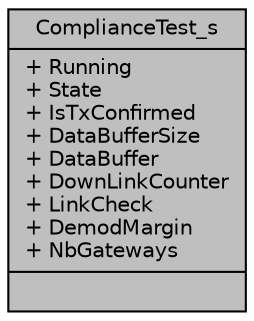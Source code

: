 digraph "ComplianceTest_s"
{
  edge [fontname="Helvetica",fontsize="10",labelfontname="Helvetica",labelfontsize="10"];
  node [fontname="Helvetica",fontsize="10",shape=record];
  Node1 [label="{ComplianceTest_s\n|+ Running\l+ State\l+ IsTxConfirmed\l+ DataBufferSize\l+ DataBuffer\l+ DownLinkCounter\l+ LinkCheck\l+ DemodMargin\l+ NbGateways\l|}",height=0.2,width=0.4,color="black", fillcolor="grey75", style="filled", fontcolor="black"];
}

